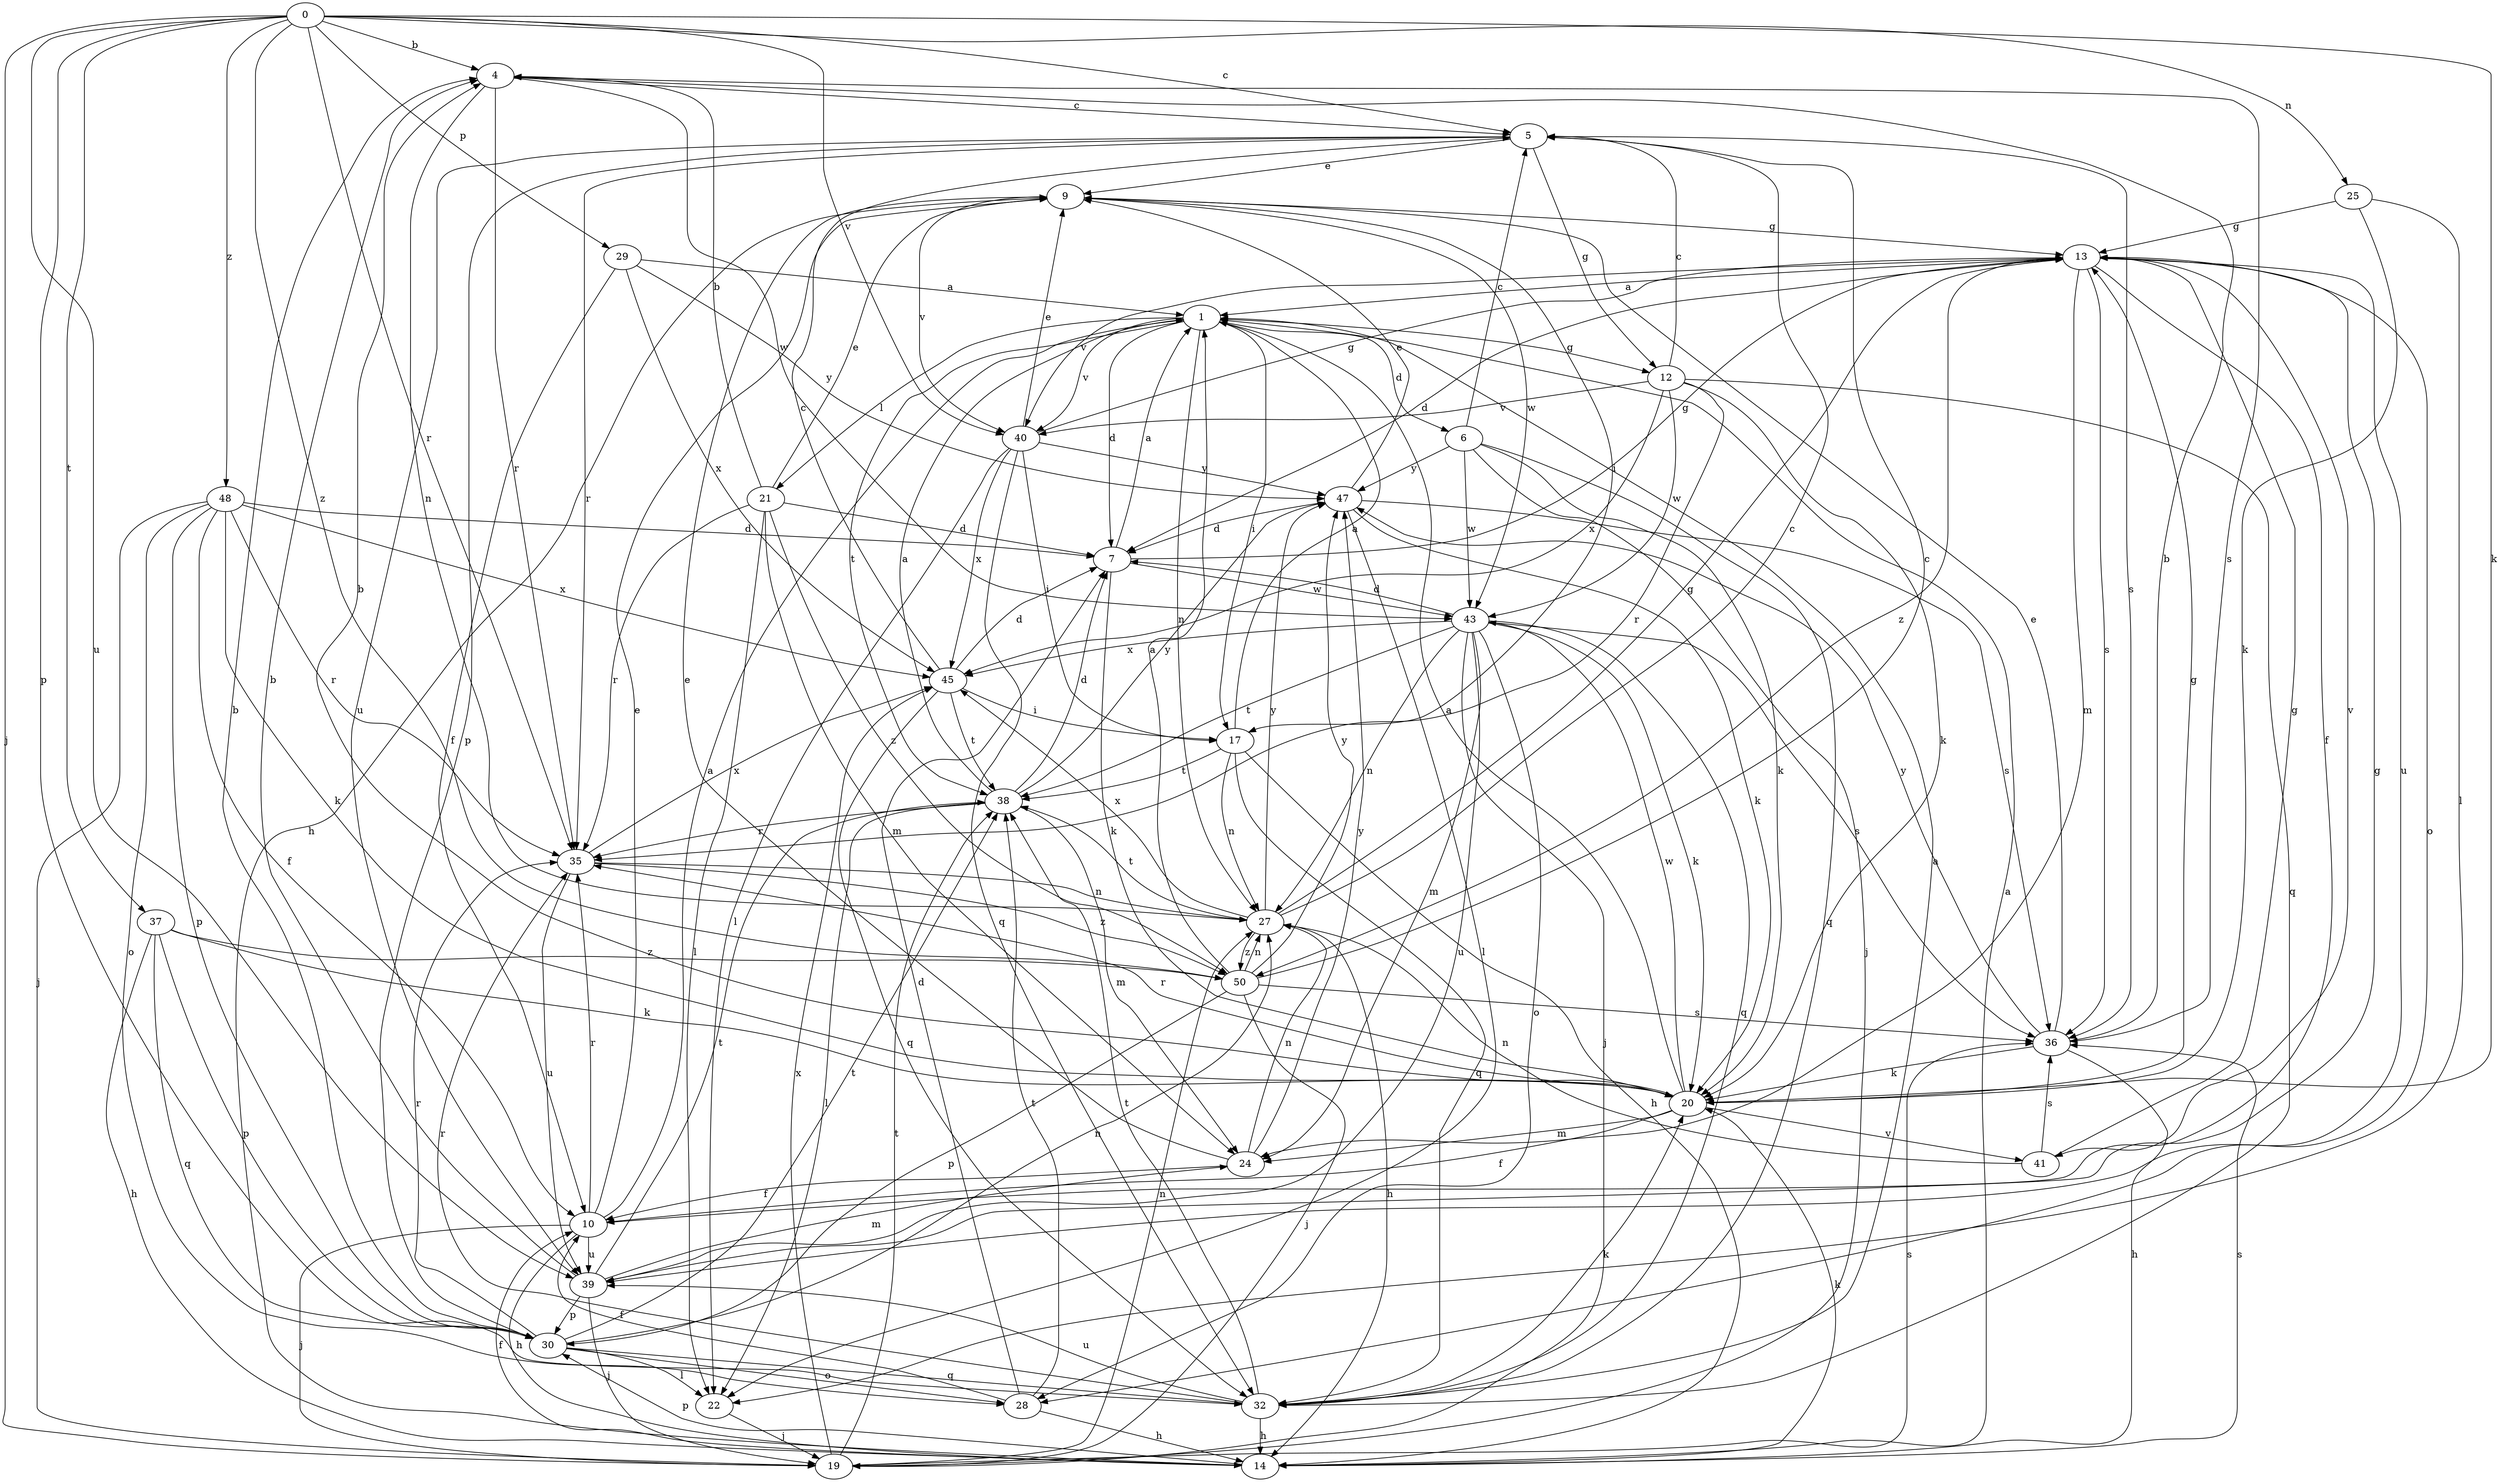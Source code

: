 strict digraph  {
0;
1;
4;
5;
6;
7;
9;
10;
12;
13;
14;
17;
19;
20;
21;
22;
24;
25;
27;
28;
29;
30;
32;
35;
36;
37;
38;
39;
40;
41;
43;
45;
47;
48;
50;
0 -> 4  [label=b];
0 -> 5  [label=c];
0 -> 19  [label=j];
0 -> 20  [label=k];
0 -> 25  [label=n];
0 -> 29  [label=p];
0 -> 30  [label=p];
0 -> 35  [label=r];
0 -> 37  [label=t];
0 -> 39  [label=u];
0 -> 40  [label=v];
0 -> 48  [label=z];
0 -> 50  [label=z];
1 -> 6  [label=d];
1 -> 7  [label=d];
1 -> 12  [label=g];
1 -> 17  [label=i];
1 -> 21  [label=l];
1 -> 27  [label=n];
1 -> 38  [label=t];
1 -> 40  [label=v];
4 -> 5  [label=c];
4 -> 27  [label=n];
4 -> 35  [label=r];
4 -> 36  [label=s];
4 -> 43  [label=w];
5 -> 9  [label=e];
5 -> 12  [label=g];
5 -> 30  [label=p];
5 -> 35  [label=r];
5 -> 36  [label=s];
5 -> 39  [label=u];
6 -> 5  [label=c];
6 -> 19  [label=j];
6 -> 20  [label=k];
6 -> 32  [label=q];
6 -> 43  [label=w];
6 -> 47  [label=y];
7 -> 1  [label=a];
7 -> 13  [label=g];
7 -> 20  [label=k];
7 -> 43  [label=w];
9 -> 13  [label=g];
9 -> 14  [label=h];
9 -> 17  [label=i];
9 -> 40  [label=v];
9 -> 43  [label=w];
10 -> 1  [label=a];
10 -> 9  [label=e];
10 -> 14  [label=h];
10 -> 19  [label=j];
10 -> 35  [label=r];
10 -> 39  [label=u];
12 -> 5  [label=c];
12 -> 20  [label=k];
12 -> 32  [label=q];
12 -> 35  [label=r];
12 -> 40  [label=v];
12 -> 43  [label=w];
12 -> 45  [label=x];
13 -> 1  [label=a];
13 -> 7  [label=d];
13 -> 10  [label=f];
13 -> 24  [label=m];
13 -> 28  [label=o];
13 -> 36  [label=s];
13 -> 39  [label=u];
13 -> 40  [label=v];
13 -> 41  [label=v];
13 -> 50  [label=z];
14 -> 1  [label=a];
14 -> 10  [label=f];
14 -> 20  [label=k];
14 -> 30  [label=p];
14 -> 36  [label=s];
17 -> 1  [label=a];
17 -> 14  [label=h];
17 -> 27  [label=n];
17 -> 32  [label=q];
17 -> 38  [label=t];
19 -> 27  [label=n];
19 -> 36  [label=s];
19 -> 38  [label=t];
19 -> 45  [label=x];
20 -> 1  [label=a];
20 -> 4  [label=b];
20 -> 10  [label=f];
20 -> 13  [label=g];
20 -> 24  [label=m];
20 -> 35  [label=r];
20 -> 41  [label=v];
20 -> 43  [label=w];
21 -> 4  [label=b];
21 -> 7  [label=d];
21 -> 9  [label=e];
21 -> 22  [label=l];
21 -> 24  [label=m];
21 -> 35  [label=r];
21 -> 50  [label=z];
22 -> 19  [label=j];
24 -> 9  [label=e];
24 -> 10  [label=f];
24 -> 27  [label=n];
24 -> 47  [label=y];
25 -> 13  [label=g];
25 -> 20  [label=k];
25 -> 22  [label=l];
27 -> 5  [label=c];
27 -> 13  [label=g];
27 -> 14  [label=h];
27 -> 38  [label=t];
27 -> 45  [label=x];
27 -> 47  [label=y];
27 -> 50  [label=z];
28 -> 7  [label=d];
28 -> 10  [label=f];
28 -> 14  [label=h];
28 -> 38  [label=t];
29 -> 1  [label=a];
29 -> 10  [label=f];
29 -> 45  [label=x];
29 -> 47  [label=y];
30 -> 4  [label=b];
30 -> 22  [label=l];
30 -> 27  [label=n];
30 -> 28  [label=o];
30 -> 32  [label=q];
30 -> 35  [label=r];
30 -> 38  [label=t];
32 -> 1  [label=a];
32 -> 14  [label=h];
32 -> 20  [label=k];
32 -> 35  [label=r];
32 -> 38  [label=t];
32 -> 39  [label=u];
35 -> 27  [label=n];
35 -> 39  [label=u];
35 -> 45  [label=x];
35 -> 50  [label=z];
36 -> 4  [label=b];
36 -> 9  [label=e];
36 -> 14  [label=h];
36 -> 20  [label=k];
36 -> 47  [label=y];
37 -> 14  [label=h];
37 -> 20  [label=k];
37 -> 30  [label=p];
37 -> 32  [label=q];
37 -> 50  [label=z];
38 -> 1  [label=a];
38 -> 7  [label=d];
38 -> 22  [label=l];
38 -> 24  [label=m];
38 -> 35  [label=r];
38 -> 47  [label=y];
39 -> 4  [label=b];
39 -> 13  [label=g];
39 -> 19  [label=j];
39 -> 24  [label=m];
39 -> 30  [label=p];
39 -> 38  [label=t];
40 -> 9  [label=e];
40 -> 13  [label=g];
40 -> 17  [label=i];
40 -> 22  [label=l];
40 -> 32  [label=q];
40 -> 45  [label=x];
40 -> 47  [label=y];
41 -> 13  [label=g];
41 -> 27  [label=n];
41 -> 36  [label=s];
43 -> 7  [label=d];
43 -> 19  [label=j];
43 -> 20  [label=k];
43 -> 24  [label=m];
43 -> 27  [label=n];
43 -> 28  [label=o];
43 -> 32  [label=q];
43 -> 36  [label=s];
43 -> 38  [label=t];
43 -> 39  [label=u];
43 -> 45  [label=x];
45 -> 5  [label=c];
45 -> 7  [label=d];
45 -> 17  [label=i];
45 -> 32  [label=q];
45 -> 38  [label=t];
47 -> 7  [label=d];
47 -> 9  [label=e];
47 -> 20  [label=k];
47 -> 22  [label=l];
47 -> 36  [label=s];
48 -> 7  [label=d];
48 -> 10  [label=f];
48 -> 19  [label=j];
48 -> 20  [label=k];
48 -> 28  [label=o];
48 -> 30  [label=p];
48 -> 35  [label=r];
48 -> 45  [label=x];
50 -> 1  [label=a];
50 -> 5  [label=c];
50 -> 19  [label=j];
50 -> 27  [label=n];
50 -> 30  [label=p];
50 -> 36  [label=s];
50 -> 47  [label=y];
}
